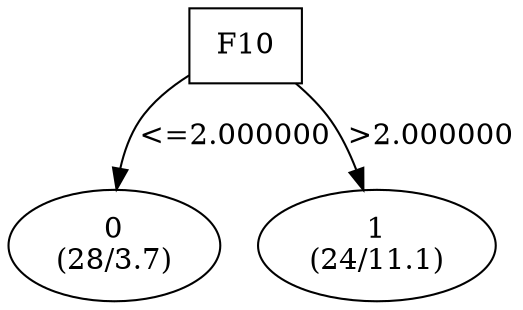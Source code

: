 digraph YaDT {
n0 [ shape=box, label="F10\n"]
n0 -> n1 [label="<=2.000000"]
n1 [ shape=ellipse, label="0\n(28/3.7)"]
n0 -> n2 [label=">2.000000"]
n2 [ shape=ellipse, label="1\n(24/11.1)"]
}
